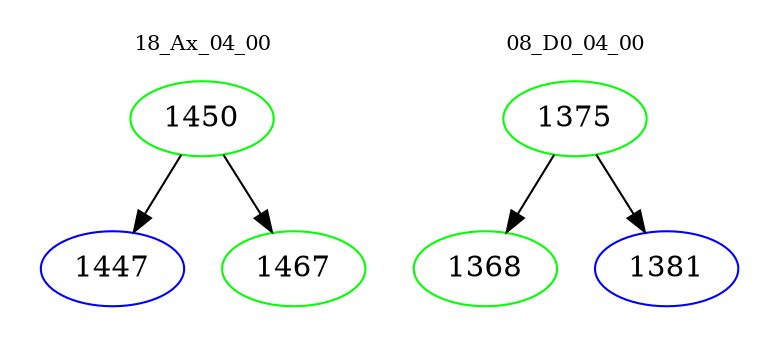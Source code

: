 digraph{
subgraph cluster_0 {
color = white
label = "18_Ax_04_00";
fontsize=10;
T0_1450 [label="1450", color="green"]
T0_1450 -> T0_1447 [color="black"]
T0_1447 [label="1447", color="blue"]
T0_1450 -> T0_1467 [color="black"]
T0_1467 [label="1467", color="green"]
}
subgraph cluster_1 {
color = white
label = "08_D0_04_00";
fontsize=10;
T1_1375 [label="1375", color="green"]
T1_1375 -> T1_1368 [color="black"]
T1_1368 [label="1368", color="green"]
T1_1375 -> T1_1381 [color="black"]
T1_1381 [label="1381", color="blue"]
}
}

